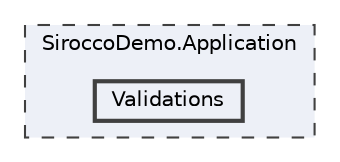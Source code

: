 digraph "SiroccoDemo.Application/Validations"
{
 // LATEX_PDF_SIZE
  bgcolor="transparent";
  edge [fontname=Helvetica,fontsize=10,labelfontname=Helvetica,labelfontsize=10];
  node [fontname=Helvetica,fontsize=10,shape=box,height=0.2,width=0.4];
  compound=true
  subgraph clusterdir_0b03f7310692ea608e2effca49c19990 {
    graph [ bgcolor="#edf0f7", pencolor="grey25", label="SiroccoDemo.Application", fontname=Helvetica,fontsize=10 style="filled,dashed", URL="dir_0b03f7310692ea608e2effca49c19990.html",tooltip=""]
  dir_e2f323450df811feebc38ae86ede13b1 [label="Validations", fillcolor="#edf0f7", color="grey25", style="filled,bold", URL="dir_e2f323450df811feebc38ae86ede13b1.html",tooltip=""];
  }
}
